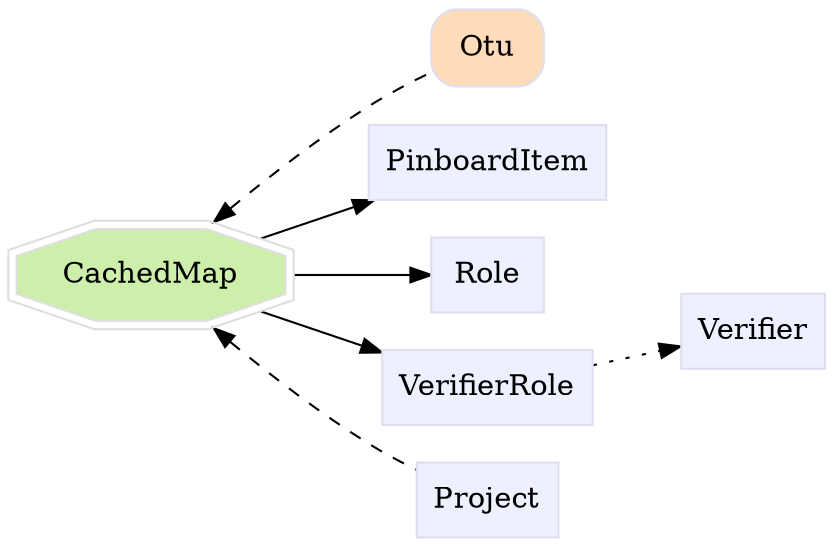 digraph CachedMap {
	graph [bb="0,0,348.64,253.5",
		label="",
		outputorder=edgesfirst,
		rankdir=LR
	];
	node [label="\N"];
	subgraph annotator_cluster {
		graph [rank=min];
	}
	subgraph core {
		Otu	[color="#dddeee",
			fillcolor="#fedcba",
			group=core,
			height=0.51389,
			href="/develop/Data/models.html#otu",
			label=Otu,
			pos="210.26,235",
			shape=Mrecord,
			style=filled,
			target=_top,
			width=0.75];
	}
	subgraph supporting {
		CachedMap	[color="#dedede",
			fillcolor="#cdefab",
			group=target,
			height=0.61111,
			href="/develop/Data/models.html#cached-map",
			label=CachedMap,
			pos="64.568,126",
			shape=doubleoctagon,
			style=filled,
			target=_top,
			width=1.7936];
		PinboardItem	[color="#dddeee",
			fillcolor="#eeefff",
			group=supporting,
			height=0.5,
			href="/develop/Data/models.html#pinboard-item",
			label=PinboardItem,
			pos="210.26,180",
			shape=box,
			style=filled,
			target=_top,
			width=1.2535];
		Role	[color="#dddeee",
			fillcolor="#eeefff",
			group=supporting,
			height=0.5,
			href="/develop/Data/models.html#role",
			label=Role,
			pos="210.26,126",
			shape=box,
			style=filled,
			target=_top,
			width=0.75];
		VerifierRole	[color="#dddeee",
			fillcolor="#eeefff",
			group=supporting,
			height=0.5,
			href="/develop/Data/models.html#verifier-role",
			label=VerifierRole,
			pos="210.26,72",
			shape=box,
			style=filled,
			target=_top,
			width=1.1493];
		Verifier	[color="#dddeee",
			fillcolor="#eeefff",
			group=supporting,
			height=0.5,
			href="/develop/Data/models.html#verifier",
			label=Verifier,
			pos="320.01,99",
			shape=box,
			style=filled,
			target=_top,
			width=0.79514];
		Project	[color="#dddeee",
			fillcolor="#eeefff",
			group=supporting,
			height=0.5,
			href="/develop/Data/models.html#project",
			label=Project,
			pos="210.26,18",
			shape=box,
			style=filled,
			target=_top,
			width=0.75347];
	}
	CachedMap -> Otu	[dir=back,
		pos="s,91.115,148.18 99.659,155.4 118.53,171.24 142.66,190.81 165.14,207 170.73,211.03 176.89,215.13 182.79,218.91",
		style=dashed];
	CachedMap -> PinboardItem	[pos="e,164.88,163.32 109.85,142.64 123.92,147.93 139.65,153.84 154.37,159.37"];
	CachedMap -> Role	[pos="e,183.02,126 129.43,126 143.89,126 158.79,126 171.74,126"];
	CachedMap -> VerifierRole	[pos="e,168.79,87.209 109.85,109.36 125.13,103.62 142.36,97.14 158.14,91.211"];
	CachedMap -> Project	[dir=back,
		pos="s,90.619,104.05 99.163,96.787 118.06,80.839 142.37,61.117 165.14,45 170.71,41.056 176.86,37.074 182.76,33.425",
		style=dashed];
	Role -> Verifier	[pos="e,291.04,106.01 237.62,119.4 250.4,116.19 266.01,112.28 280.12,108.74",
		style=invis];
	VerifierRole -> Verifier	[pos="e,290.95,91.968 252,82.208 261.13,84.497 270.8,86.92 279.87,89.192",
		style=dotted];
}
